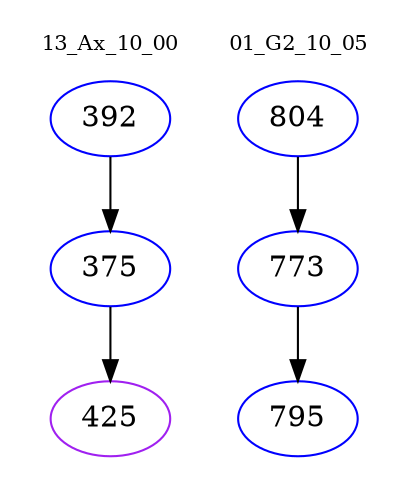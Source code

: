 digraph{
subgraph cluster_0 {
color = white
label = "13_Ax_10_00";
fontsize=10;
T0_392 [label="392", color="blue"]
T0_392 -> T0_375 [color="black"]
T0_375 [label="375", color="blue"]
T0_375 -> T0_425 [color="black"]
T0_425 [label="425", color="purple"]
}
subgraph cluster_1 {
color = white
label = "01_G2_10_05";
fontsize=10;
T1_804 [label="804", color="blue"]
T1_804 -> T1_773 [color="black"]
T1_773 [label="773", color="blue"]
T1_773 -> T1_795 [color="black"]
T1_795 [label="795", color="blue"]
}
}
